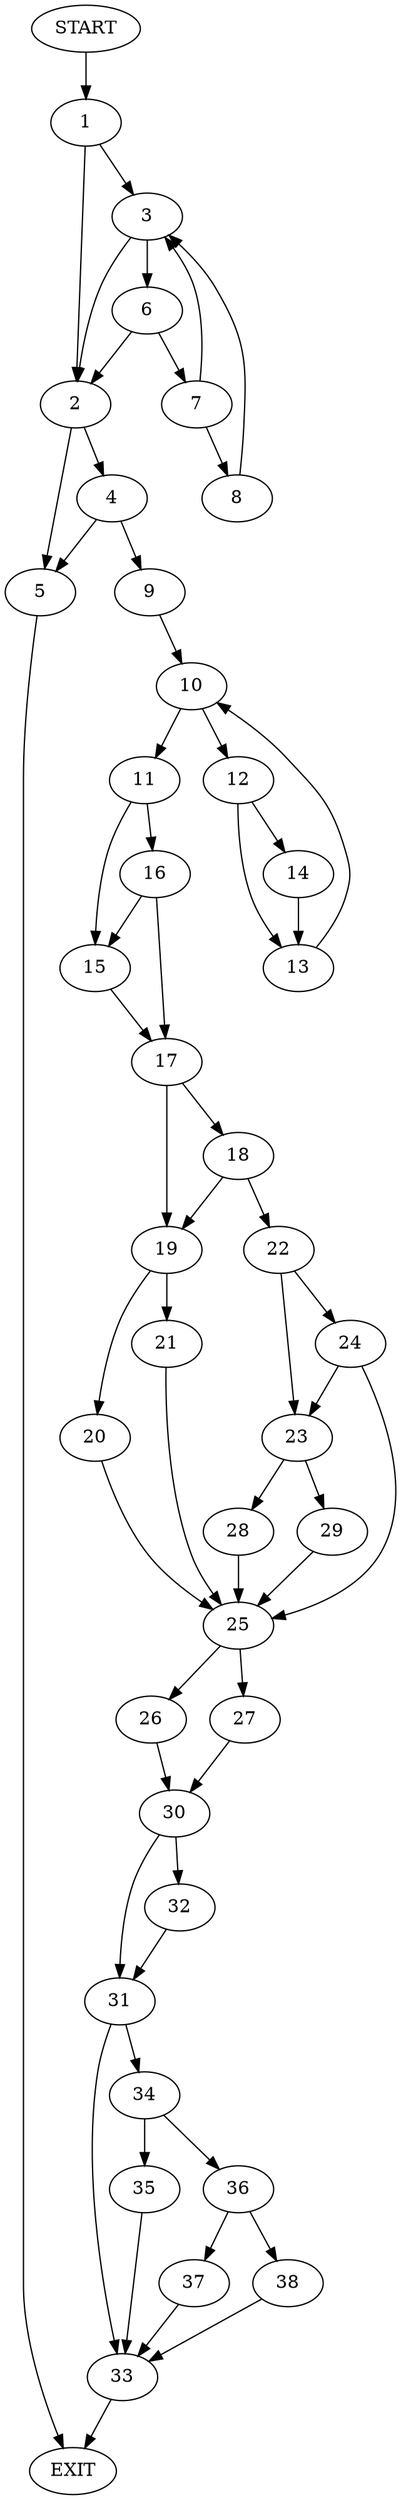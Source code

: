 digraph {
0 [label="START"]
39 [label="EXIT"]
0 -> 1
1 -> 2
1 -> 3
2 -> 4
2 -> 5
3 -> 6
3 -> 2
6 -> 2
6 -> 7
7 -> 8
7 -> 3
8 -> 3
4 -> 9
4 -> 5
5 -> 39
9 -> 10
10 -> 11
10 -> 12
12 -> 13
12 -> 14
11 -> 15
11 -> 16
14 -> 13
13 -> 10
15 -> 17
16 -> 15
16 -> 17
17 -> 18
17 -> 19
19 -> 20
19 -> 21
18 -> 22
18 -> 19
22 -> 23
22 -> 24
21 -> 25
20 -> 25
25 -> 26
25 -> 27
24 -> 23
24 -> 25
23 -> 28
23 -> 29
28 -> 25
29 -> 25
26 -> 30
27 -> 30
30 -> 31
30 -> 32
32 -> 31
31 -> 33
31 -> 34
33 -> 39
34 -> 35
34 -> 36
35 -> 33
36 -> 37
36 -> 38
38 -> 33
37 -> 33
}
